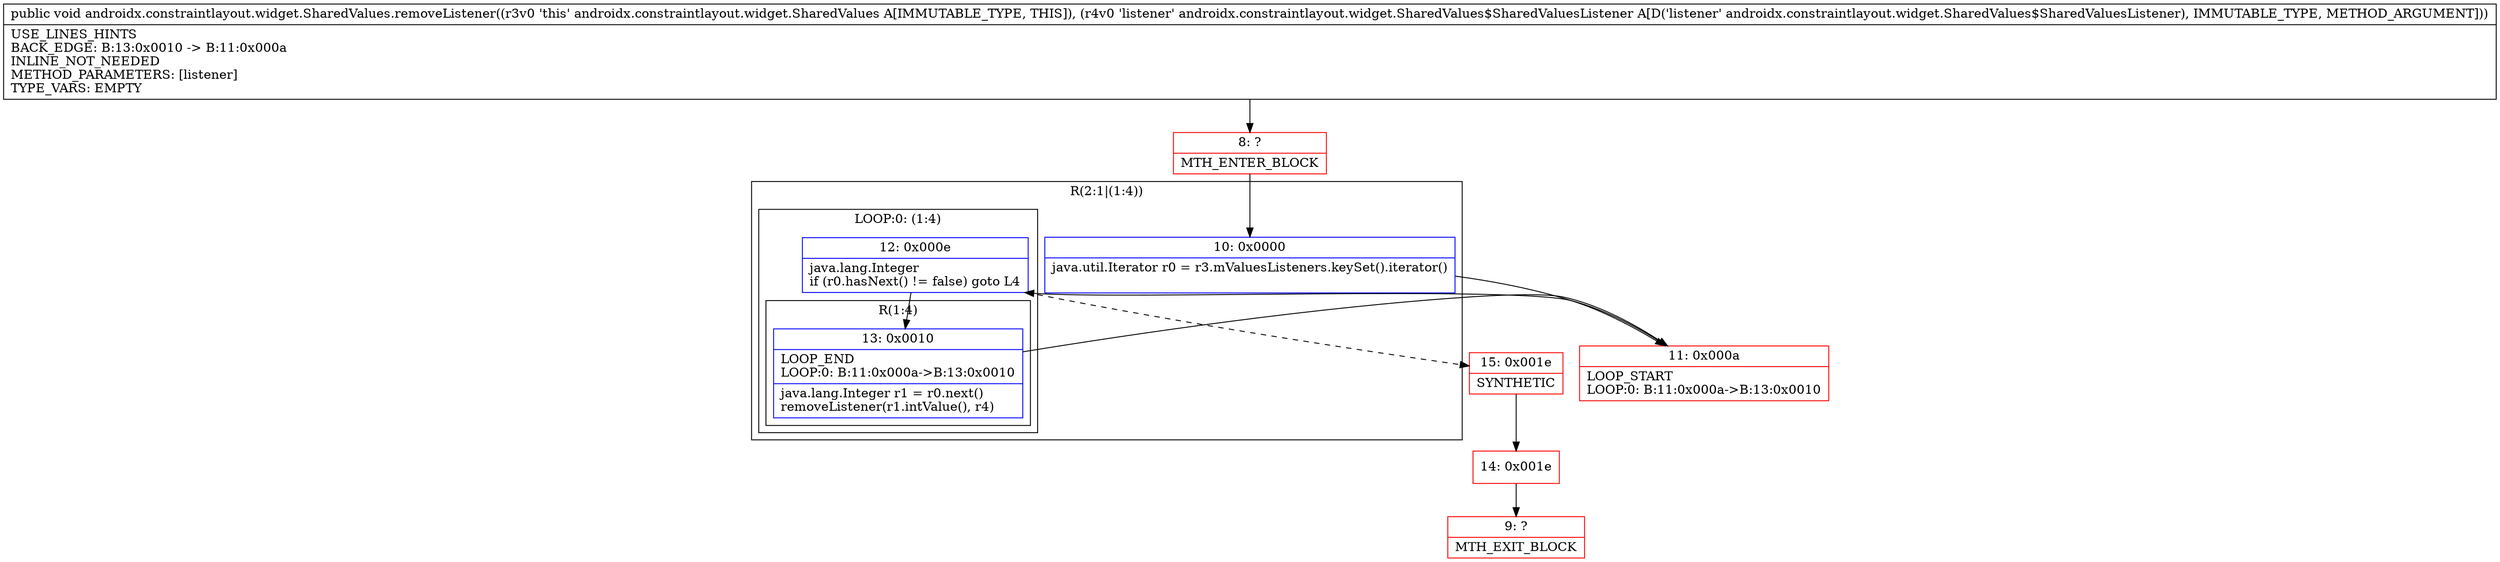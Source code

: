 digraph "CFG forandroidx.constraintlayout.widget.SharedValues.removeListener(Landroidx\/constraintlayout\/widget\/SharedValues$SharedValuesListener;)V" {
subgraph cluster_Region_2126372088 {
label = "R(2:1|(1:4))";
node [shape=record,color=blue];
Node_10 [shape=record,label="{10\:\ 0x0000|java.util.Iterator r0 = r3.mValuesListeners.keySet().iterator()\l\l}"];
subgraph cluster_LoopRegion_2119485567 {
label = "LOOP:0: (1:4)";
node [shape=record,color=blue];
Node_12 [shape=record,label="{12\:\ 0x000e|java.lang.Integer \lif (r0.hasNext() != false) goto L4\l}"];
subgraph cluster_Region_1275921744 {
label = "R(1:4)";
node [shape=record,color=blue];
Node_13 [shape=record,label="{13\:\ 0x0010|LOOP_END\lLOOP:0: B:11:0x000a\-\>B:13:0x0010\l|java.lang.Integer r1 = r0.next()\lremoveListener(r1.intValue(), r4)\l}"];
}
}
}
Node_8 [shape=record,color=red,label="{8\:\ ?|MTH_ENTER_BLOCK\l}"];
Node_11 [shape=record,color=red,label="{11\:\ 0x000a|LOOP_START\lLOOP:0: B:11:0x000a\-\>B:13:0x0010\l}"];
Node_15 [shape=record,color=red,label="{15\:\ 0x001e|SYNTHETIC\l}"];
Node_14 [shape=record,color=red,label="{14\:\ 0x001e}"];
Node_9 [shape=record,color=red,label="{9\:\ ?|MTH_EXIT_BLOCK\l}"];
MethodNode[shape=record,label="{public void androidx.constraintlayout.widget.SharedValues.removeListener((r3v0 'this' androidx.constraintlayout.widget.SharedValues A[IMMUTABLE_TYPE, THIS]), (r4v0 'listener' androidx.constraintlayout.widget.SharedValues$SharedValuesListener A[D('listener' androidx.constraintlayout.widget.SharedValues$SharedValuesListener), IMMUTABLE_TYPE, METHOD_ARGUMENT]))  | USE_LINES_HINTS\lBACK_EDGE: B:13:0x0010 \-\> B:11:0x000a\lINLINE_NOT_NEEDED\lMETHOD_PARAMETERS: [listener]\lTYPE_VARS: EMPTY\l}"];
MethodNode -> Node_8;Node_10 -> Node_11;
Node_12 -> Node_13;
Node_12 -> Node_15[style=dashed];
Node_13 -> Node_11;
Node_8 -> Node_10;
Node_11 -> Node_12;
Node_15 -> Node_14;
Node_14 -> Node_9;
}

